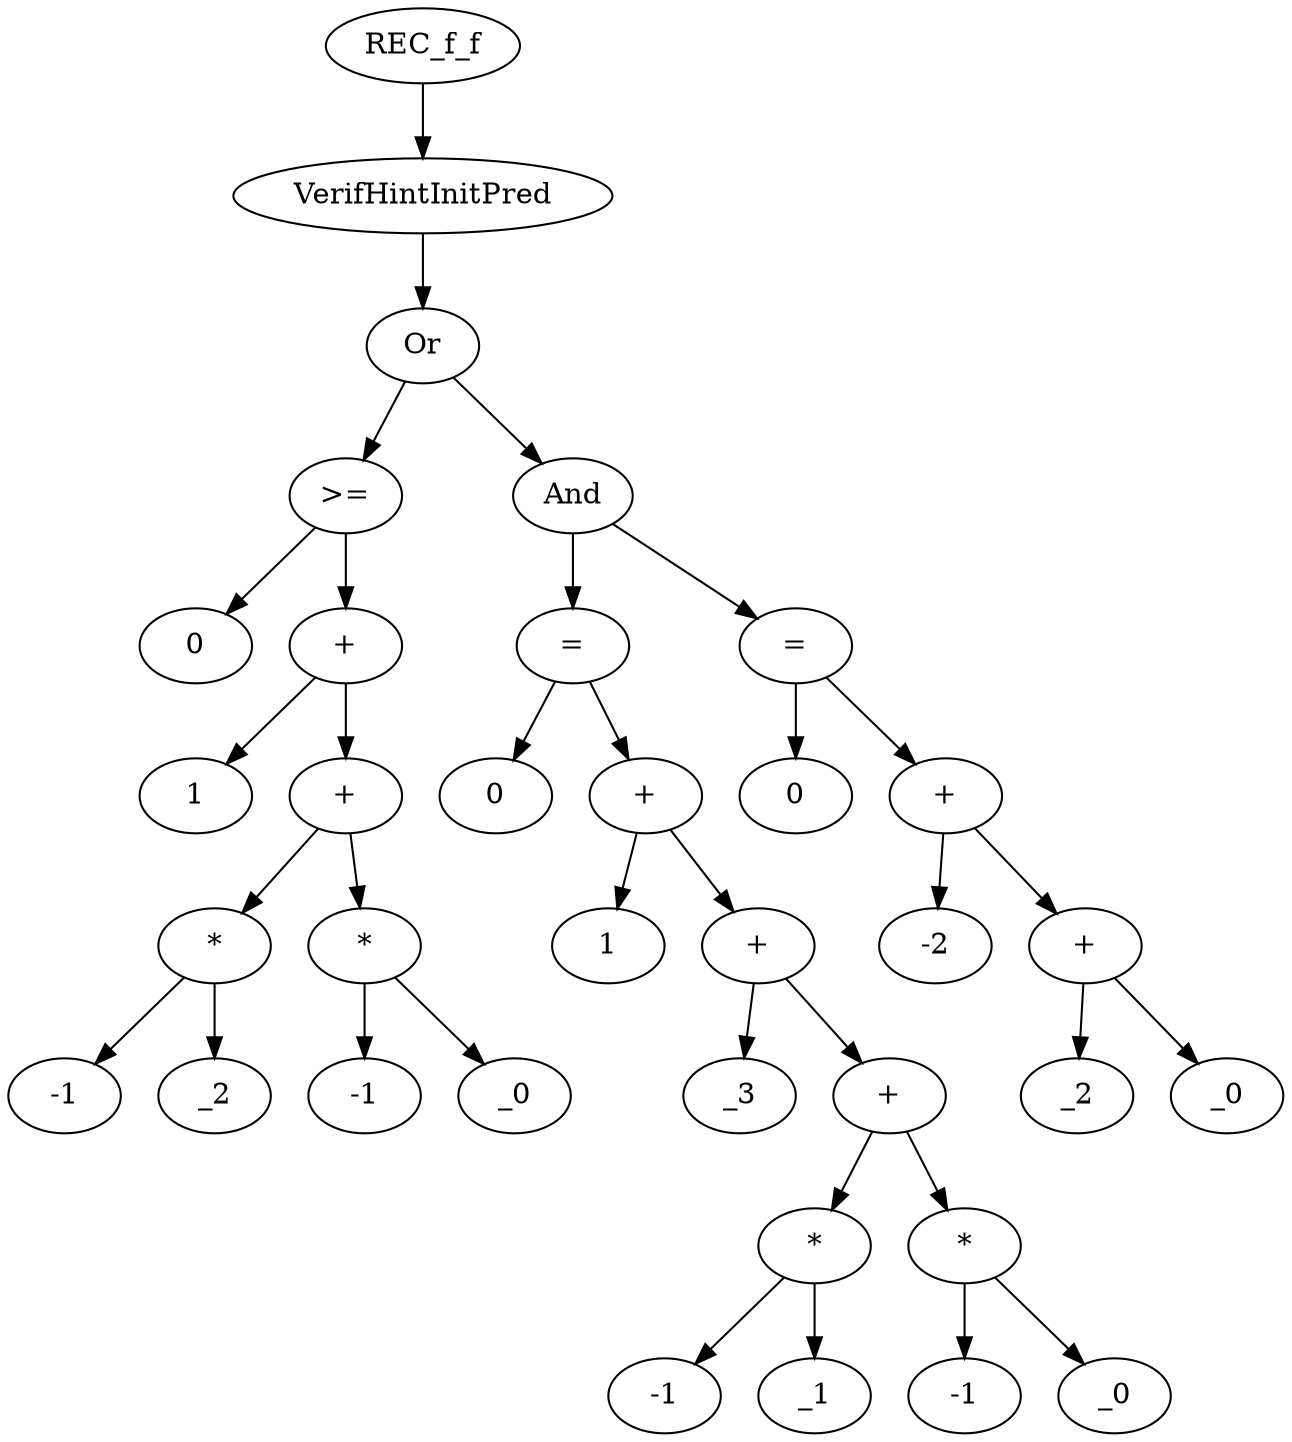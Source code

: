 digraph dag {
0 [label="REC_f_f"];
1 [label="VerifHintInitPred"];
2 [label="Or"];
3 [label=">="];
4 [label="0"];
5 [label="+"];
6 [label="1"];
7 [label="+"];
8 [label="*"];
9 [label="-1"];
10 [label="_2"];
11 [label="*"];
12 [label="-1"];
13 [label="_0"];
14 [label="And"];
15 [label="="];
16 [label="0"];
17 [label="+"];
18 [label="1"];
19 [label="+"];
20 [label="_3"];
21 [label="+"];
22 [label="*"];
23 [label="-1"];
24 [label="_1"];
25 [label="*"];
26 [label="-1"];
27 [label="_0"];
28 [label="="];
29 [label="0"];
30 [label="+"];
31 [label="-2"];
32 [label="+"];
33 [label="_2"];
34 [label="_0"];
"0" -> "1"[label=""]
"1" -> "2"[label=""]
"2" -> "3"[label=""]
"2" -> "14"[label=""]
"3" -> "5"[label=""]
"3" -> "4"[label=""]
"5" -> "7"[label=""]
"5" -> "6"[label=""]
"7" -> "8"[label=""]
"7" -> "11"[label=""]
"8" -> "10"[label=""]
"8" -> "9"[label=""]
"11" -> "13"[label=""]
"11" -> "12"[label=""]
"14" -> "15"[label=""]
"14" -> "28"[label=""]
"15" -> "17"[label=""]
"15" -> "16"[label=""]
"17" -> "19"[label=""]
"17" -> "18"[label=""]
"19" -> "21"[label=""]
"19" -> "20"[label=""]
"21" -> "22"[label=""]
"21" -> "25"[label=""]
"22" -> "24"[label=""]
"22" -> "23"[label=""]
"25" -> "27"[label=""]
"25" -> "26"[label=""]
"28" -> "30"[label=""]
"28" -> "29"[label=""]
"30" -> "32"[label=""]
"30" -> "31"[label=""]
"32" -> "34"[label=""]
"32" -> "33"[label=""]
}
